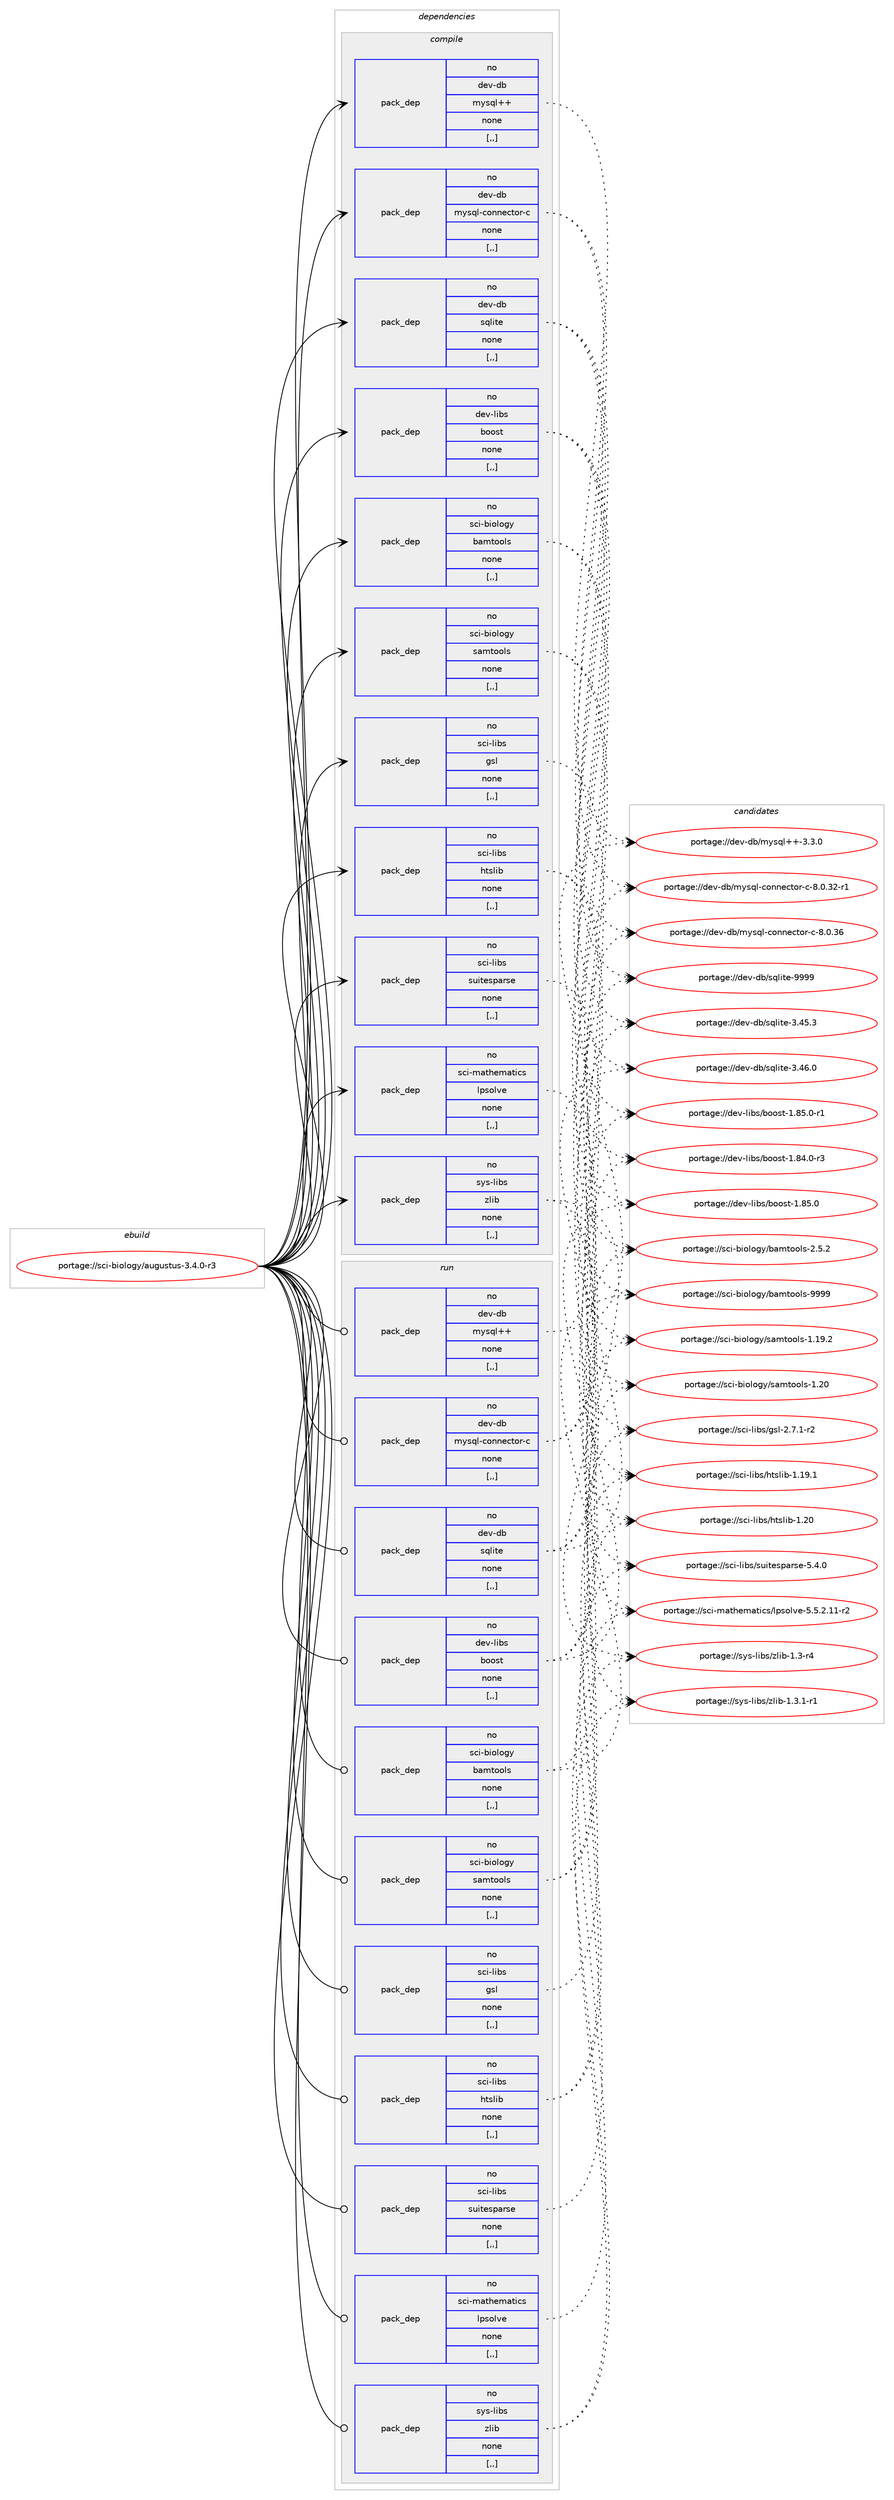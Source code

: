 digraph prolog {

# *************
# Graph options
# *************

newrank=true;
concentrate=true;
compound=true;
graph [rankdir=LR,fontname=Helvetica,fontsize=10,ranksep=1.5];#, ranksep=2.5, nodesep=0.2];
edge  [arrowhead=vee];
node  [fontname=Helvetica,fontsize=10];

# **********
# The ebuild
# **********

subgraph cluster_leftcol {
color=gray;
rank=same;
label=<<i>ebuild</i>>;
id [label="portage://sci-biology/augustus-3.4.0-r3", color=red, width=4, href="../sci-biology/augustus-3.4.0-r3.svg"];
}

# ****************
# The dependencies
# ****************

subgraph cluster_midcol {
color=gray;
label=<<i>dependencies</i>>;
subgraph cluster_compile {
fillcolor="#eeeeee";
style=filled;
label=<<i>compile</i>>;
subgraph pack278872 {
dependency382962 [label=<<TABLE BORDER="0" CELLBORDER="1" CELLSPACING="0" CELLPADDING="4" WIDTH="220"><TR><TD ROWSPAN="6" CELLPADDING="30">pack_dep</TD></TR><TR><TD WIDTH="110">no</TD></TR><TR><TD>dev-db</TD></TR><TR><TD>mysql++</TD></TR><TR><TD>none</TD></TR><TR><TD>[,,]</TD></TR></TABLE>>, shape=none, color=blue];
}
id:e -> dependency382962:w [weight=20,style="solid",arrowhead="vee"];
subgraph pack278873 {
dependency382963 [label=<<TABLE BORDER="0" CELLBORDER="1" CELLSPACING="0" CELLPADDING="4" WIDTH="220"><TR><TD ROWSPAN="6" CELLPADDING="30">pack_dep</TD></TR><TR><TD WIDTH="110">no</TD></TR><TR><TD>dev-db</TD></TR><TR><TD>mysql-connector-c</TD></TR><TR><TD>none</TD></TR><TR><TD>[,,]</TD></TR></TABLE>>, shape=none, color=blue];
}
id:e -> dependency382963:w [weight=20,style="solid",arrowhead="vee"];
subgraph pack278874 {
dependency382964 [label=<<TABLE BORDER="0" CELLBORDER="1" CELLSPACING="0" CELLPADDING="4" WIDTH="220"><TR><TD ROWSPAN="6" CELLPADDING="30">pack_dep</TD></TR><TR><TD WIDTH="110">no</TD></TR><TR><TD>dev-db</TD></TR><TR><TD>sqlite</TD></TR><TR><TD>none</TD></TR><TR><TD>[,,]</TD></TR></TABLE>>, shape=none, color=blue];
}
id:e -> dependency382964:w [weight=20,style="solid",arrowhead="vee"];
subgraph pack278875 {
dependency382965 [label=<<TABLE BORDER="0" CELLBORDER="1" CELLSPACING="0" CELLPADDING="4" WIDTH="220"><TR><TD ROWSPAN="6" CELLPADDING="30">pack_dep</TD></TR><TR><TD WIDTH="110">no</TD></TR><TR><TD>dev-libs</TD></TR><TR><TD>boost</TD></TR><TR><TD>none</TD></TR><TR><TD>[,,]</TD></TR></TABLE>>, shape=none, color=blue];
}
id:e -> dependency382965:w [weight=20,style="solid",arrowhead="vee"];
subgraph pack278876 {
dependency382966 [label=<<TABLE BORDER="0" CELLBORDER="1" CELLSPACING="0" CELLPADDING="4" WIDTH="220"><TR><TD ROWSPAN="6" CELLPADDING="30">pack_dep</TD></TR><TR><TD WIDTH="110">no</TD></TR><TR><TD>sci-biology</TD></TR><TR><TD>bamtools</TD></TR><TR><TD>none</TD></TR><TR><TD>[,,]</TD></TR></TABLE>>, shape=none, color=blue];
}
id:e -> dependency382966:w [weight=20,style="solid",arrowhead="vee"];
subgraph pack278877 {
dependency382967 [label=<<TABLE BORDER="0" CELLBORDER="1" CELLSPACING="0" CELLPADDING="4" WIDTH="220"><TR><TD ROWSPAN="6" CELLPADDING="30">pack_dep</TD></TR><TR><TD WIDTH="110">no</TD></TR><TR><TD>sci-biology</TD></TR><TR><TD>samtools</TD></TR><TR><TD>none</TD></TR><TR><TD>[,,]</TD></TR></TABLE>>, shape=none, color=blue];
}
id:e -> dependency382967:w [weight=20,style="solid",arrowhead="vee"];
subgraph pack278878 {
dependency382968 [label=<<TABLE BORDER="0" CELLBORDER="1" CELLSPACING="0" CELLPADDING="4" WIDTH="220"><TR><TD ROWSPAN="6" CELLPADDING="30">pack_dep</TD></TR><TR><TD WIDTH="110">no</TD></TR><TR><TD>sci-libs</TD></TR><TR><TD>gsl</TD></TR><TR><TD>none</TD></TR><TR><TD>[,,]</TD></TR></TABLE>>, shape=none, color=blue];
}
id:e -> dependency382968:w [weight=20,style="solid",arrowhead="vee"];
subgraph pack278879 {
dependency382969 [label=<<TABLE BORDER="0" CELLBORDER="1" CELLSPACING="0" CELLPADDING="4" WIDTH="220"><TR><TD ROWSPAN="6" CELLPADDING="30">pack_dep</TD></TR><TR><TD WIDTH="110">no</TD></TR><TR><TD>sci-libs</TD></TR><TR><TD>htslib</TD></TR><TR><TD>none</TD></TR><TR><TD>[,,]</TD></TR></TABLE>>, shape=none, color=blue];
}
id:e -> dependency382969:w [weight=20,style="solid",arrowhead="vee"];
subgraph pack278880 {
dependency382970 [label=<<TABLE BORDER="0" CELLBORDER="1" CELLSPACING="0" CELLPADDING="4" WIDTH="220"><TR><TD ROWSPAN="6" CELLPADDING="30">pack_dep</TD></TR><TR><TD WIDTH="110">no</TD></TR><TR><TD>sci-libs</TD></TR><TR><TD>suitesparse</TD></TR><TR><TD>none</TD></TR><TR><TD>[,,]</TD></TR></TABLE>>, shape=none, color=blue];
}
id:e -> dependency382970:w [weight=20,style="solid",arrowhead="vee"];
subgraph pack278881 {
dependency382971 [label=<<TABLE BORDER="0" CELLBORDER="1" CELLSPACING="0" CELLPADDING="4" WIDTH="220"><TR><TD ROWSPAN="6" CELLPADDING="30">pack_dep</TD></TR><TR><TD WIDTH="110">no</TD></TR><TR><TD>sci-mathematics</TD></TR><TR><TD>lpsolve</TD></TR><TR><TD>none</TD></TR><TR><TD>[,,]</TD></TR></TABLE>>, shape=none, color=blue];
}
id:e -> dependency382971:w [weight=20,style="solid",arrowhead="vee"];
subgraph pack278882 {
dependency382972 [label=<<TABLE BORDER="0" CELLBORDER="1" CELLSPACING="0" CELLPADDING="4" WIDTH="220"><TR><TD ROWSPAN="6" CELLPADDING="30">pack_dep</TD></TR><TR><TD WIDTH="110">no</TD></TR><TR><TD>sys-libs</TD></TR><TR><TD>zlib</TD></TR><TR><TD>none</TD></TR><TR><TD>[,,]</TD></TR></TABLE>>, shape=none, color=blue];
}
id:e -> dependency382972:w [weight=20,style="solid",arrowhead="vee"];
}
subgraph cluster_compileandrun {
fillcolor="#eeeeee";
style=filled;
label=<<i>compile and run</i>>;
}
subgraph cluster_run {
fillcolor="#eeeeee";
style=filled;
label=<<i>run</i>>;
subgraph pack278883 {
dependency382973 [label=<<TABLE BORDER="0" CELLBORDER="1" CELLSPACING="0" CELLPADDING="4" WIDTH="220"><TR><TD ROWSPAN="6" CELLPADDING="30">pack_dep</TD></TR><TR><TD WIDTH="110">no</TD></TR><TR><TD>dev-db</TD></TR><TR><TD>mysql++</TD></TR><TR><TD>none</TD></TR><TR><TD>[,,]</TD></TR></TABLE>>, shape=none, color=blue];
}
id:e -> dependency382973:w [weight=20,style="solid",arrowhead="odot"];
subgraph pack278884 {
dependency382974 [label=<<TABLE BORDER="0" CELLBORDER="1" CELLSPACING="0" CELLPADDING="4" WIDTH="220"><TR><TD ROWSPAN="6" CELLPADDING="30">pack_dep</TD></TR><TR><TD WIDTH="110">no</TD></TR><TR><TD>dev-db</TD></TR><TR><TD>mysql-connector-c</TD></TR><TR><TD>none</TD></TR><TR><TD>[,,]</TD></TR></TABLE>>, shape=none, color=blue];
}
id:e -> dependency382974:w [weight=20,style="solid",arrowhead="odot"];
subgraph pack278885 {
dependency382975 [label=<<TABLE BORDER="0" CELLBORDER="1" CELLSPACING="0" CELLPADDING="4" WIDTH="220"><TR><TD ROWSPAN="6" CELLPADDING="30">pack_dep</TD></TR><TR><TD WIDTH="110">no</TD></TR><TR><TD>dev-db</TD></TR><TR><TD>sqlite</TD></TR><TR><TD>none</TD></TR><TR><TD>[,,]</TD></TR></TABLE>>, shape=none, color=blue];
}
id:e -> dependency382975:w [weight=20,style="solid",arrowhead="odot"];
subgraph pack278886 {
dependency382976 [label=<<TABLE BORDER="0" CELLBORDER="1" CELLSPACING="0" CELLPADDING="4" WIDTH="220"><TR><TD ROWSPAN="6" CELLPADDING="30">pack_dep</TD></TR><TR><TD WIDTH="110">no</TD></TR><TR><TD>dev-libs</TD></TR><TR><TD>boost</TD></TR><TR><TD>none</TD></TR><TR><TD>[,,]</TD></TR></TABLE>>, shape=none, color=blue];
}
id:e -> dependency382976:w [weight=20,style="solid",arrowhead="odot"];
subgraph pack278887 {
dependency382977 [label=<<TABLE BORDER="0" CELLBORDER="1" CELLSPACING="0" CELLPADDING="4" WIDTH="220"><TR><TD ROWSPAN="6" CELLPADDING="30">pack_dep</TD></TR><TR><TD WIDTH="110">no</TD></TR><TR><TD>sci-biology</TD></TR><TR><TD>bamtools</TD></TR><TR><TD>none</TD></TR><TR><TD>[,,]</TD></TR></TABLE>>, shape=none, color=blue];
}
id:e -> dependency382977:w [weight=20,style="solid",arrowhead="odot"];
subgraph pack278888 {
dependency382978 [label=<<TABLE BORDER="0" CELLBORDER="1" CELLSPACING="0" CELLPADDING="4" WIDTH="220"><TR><TD ROWSPAN="6" CELLPADDING="30">pack_dep</TD></TR><TR><TD WIDTH="110">no</TD></TR><TR><TD>sci-biology</TD></TR><TR><TD>samtools</TD></TR><TR><TD>none</TD></TR><TR><TD>[,,]</TD></TR></TABLE>>, shape=none, color=blue];
}
id:e -> dependency382978:w [weight=20,style="solid",arrowhead="odot"];
subgraph pack278889 {
dependency382979 [label=<<TABLE BORDER="0" CELLBORDER="1" CELLSPACING="0" CELLPADDING="4" WIDTH="220"><TR><TD ROWSPAN="6" CELLPADDING="30">pack_dep</TD></TR><TR><TD WIDTH="110">no</TD></TR><TR><TD>sci-libs</TD></TR><TR><TD>gsl</TD></TR><TR><TD>none</TD></TR><TR><TD>[,,]</TD></TR></TABLE>>, shape=none, color=blue];
}
id:e -> dependency382979:w [weight=20,style="solid",arrowhead="odot"];
subgraph pack278890 {
dependency382980 [label=<<TABLE BORDER="0" CELLBORDER="1" CELLSPACING="0" CELLPADDING="4" WIDTH="220"><TR><TD ROWSPAN="6" CELLPADDING="30">pack_dep</TD></TR><TR><TD WIDTH="110">no</TD></TR><TR><TD>sci-libs</TD></TR><TR><TD>htslib</TD></TR><TR><TD>none</TD></TR><TR><TD>[,,]</TD></TR></TABLE>>, shape=none, color=blue];
}
id:e -> dependency382980:w [weight=20,style="solid",arrowhead="odot"];
subgraph pack278891 {
dependency382981 [label=<<TABLE BORDER="0" CELLBORDER="1" CELLSPACING="0" CELLPADDING="4" WIDTH="220"><TR><TD ROWSPAN="6" CELLPADDING="30">pack_dep</TD></TR><TR><TD WIDTH="110">no</TD></TR><TR><TD>sci-libs</TD></TR><TR><TD>suitesparse</TD></TR><TR><TD>none</TD></TR><TR><TD>[,,]</TD></TR></TABLE>>, shape=none, color=blue];
}
id:e -> dependency382981:w [weight=20,style="solid",arrowhead="odot"];
subgraph pack278892 {
dependency382982 [label=<<TABLE BORDER="0" CELLBORDER="1" CELLSPACING="0" CELLPADDING="4" WIDTH="220"><TR><TD ROWSPAN="6" CELLPADDING="30">pack_dep</TD></TR><TR><TD WIDTH="110">no</TD></TR><TR><TD>sci-mathematics</TD></TR><TR><TD>lpsolve</TD></TR><TR><TD>none</TD></TR><TR><TD>[,,]</TD></TR></TABLE>>, shape=none, color=blue];
}
id:e -> dependency382982:w [weight=20,style="solid",arrowhead="odot"];
subgraph pack278893 {
dependency382983 [label=<<TABLE BORDER="0" CELLBORDER="1" CELLSPACING="0" CELLPADDING="4" WIDTH="220"><TR><TD ROWSPAN="6" CELLPADDING="30">pack_dep</TD></TR><TR><TD WIDTH="110">no</TD></TR><TR><TD>sys-libs</TD></TR><TR><TD>zlib</TD></TR><TR><TD>none</TD></TR><TR><TD>[,,]</TD></TR></TABLE>>, shape=none, color=blue];
}
id:e -> dependency382983:w [weight=20,style="solid",arrowhead="odot"];
}
}

# **************
# The candidates
# **************

subgraph cluster_choices {
rank=same;
color=gray;
label=<<i>candidates</i>>;

subgraph choice278872 {
color=black;
nodesep=1;
choice1001011184510098471091211151131084343455146514648 [label="portage://dev-db/mysql++-3.3.0", color=red, width=4,href="../dev-db/mysql++-3.3.0.svg"];
dependency382962:e -> choice1001011184510098471091211151131084343455146514648:w [style=dotted,weight="100"];
}
subgraph choice278873 {
color=black;
nodesep=1;
choice1001011184510098471091211151131084599111110110101991161111144599455646484651504511449 [label="portage://dev-db/mysql-connector-c-8.0.32-r1", color=red, width=4,href="../dev-db/mysql-connector-c-8.0.32-r1.svg"];
choice100101118451009847109121115113108459911111011010199116111114459945564648465154 [label="portage://dev-db/mysql-connector-c-8.0.36", color=red, width=4,href="../dev-db/mysql-connector-c-8.0.36.svg"];
dependency382963:e -> choice1001011184510098471091211151131084599111110110101991161111144599455646484651504511449:w [style=dotted,weight="100"];
dependency382963:e -> choice100101118451009847109121115113108459911111011010199116111114459945564648465154:w [style=dotted,weight="100"];
}
subgraph choice278874 {
color=black;
nodesep=1;
choice10010111845100984711511310810511610145514652534651 [label="portage://dev-db/sqlite-3.45.3", color=red, width=4,href="../dev-db/sqlite-3.45.3.svg"];
choice10010111845100984711511310810511610145514652544648 [label="portage://dev-db/sqlite-3.46.0", color=red, width=4,href="../dev-db/sqlite-3.46.0.svg"];
choice1001011184510098471151131081051161014557575757 [label="portage://dev-db/sqlite-9999", color=red, width=4,href="../dev-db/sqlite-9999.svg"];
dependency382964:e -> choice10010111845100984711511310810511610145514652534651:w [style=dotted,weight="100"];
dependency382964:e -> choice10010111845100984711511310810511610145514652544648:w [style=dotted,weight="100"];
dependency382964:e -> choice1001011184510098471151131081051161014557575757:w [style=dotted,weight="100"];
}
subgraph choice278875 {
color=black;
nodesep=1;
choice10010111845108105981154798111111115116454946565246484511451 [label="portage://dev-libs/boost-1.84.0-r3", color=red, width=4,href="../dev-libs/boost-1.84.0-r3.svg"];
choice1001011184510810598115479811111111511645494656534648 [label="portage://dev-libs/boost-1.85.0", color=red, width=4,href="../dev-libs/boost-1.85.0.svg"];
choice10010111845108105981154798111111115116454946565346484511449 [label="portage://dev-libs/boost-1.85.0-r1", color=red, width=4,href="../dev-libs/boost-1.85.0-r1.svg"];
dependency382965:e -> choice10010111845108105981154798111111115116454946565246484511451:w [style=dotted,weight="100"];
dependency382965:e -> choice1001011184510810598115479811111111511645494656534648:w [style=dotted,weight="100"];
dependency382965:e -> choice10010111845108105981154798111111115116454946565346484511449:w [style=dotted,weight="100"];
}
subgraph choice278876 {
color=black;
nodesep=1;
choice115991054598105111108111103121479897109116111111108115455046534650 [label="portage://sci-biology/bamtools-2.5.2", color=red, width=4,href="../sci-biology/bamtools-2.5.2.svg"];
choice1159910545981051111081111031214798971091161111111081154557575757 [label="portage://sci-biology/bamtools-9999", color=red, width=4,href="../sci-biology/bamtools-9999.svg"];
dependency382966:e -> choice115991054598105111108111103121479897109116111111108115455046534650:w [style=dotted,weight="100"];
dependency382966:e -> choice1159910545981051111081111031214798971091161111111081154557575757:w [style=dotted,weight="100"];
}
subgraph choice278877 {
color=black;
nodesep=1;
choice115991054598105111108111103121471159710911611111110811545494649574650 [label="portage://sci-biology/samtools-1.19.2", color=red, width=4,href="../sci-biology/samtools-1.19.2.svg"];
choice11599105459810511110811110312147115971091161111111081154549465048 [label="portage://sci-biology/samtools-1.20", color=red, width=4,href="../sci-biology/samtools-1.20.svg"];
dependency382967:e -> choice115991054598105111108111103121471159710911611111110811545494649574650:w [style=dotted,weight="100"];
dependency382967:e -> choice11599105459810511110811110312147115971091161111111081154549465048:w [style=dotted,weight="100"];
}
subgraph choice278878 {
color=black;
nodesep=1;
choice115991054510810598115471031151084550465546494511450 [label="portage://sci-libs/gsl-2.7.1-r2", color=red, width=4,href="../sci-libs/gsl-2.7.1-r2.svg"];
dependency382968:e -> choice115991054510810598115471031151084550465546494511450:w [style=dotted,weight="100"];
}
subgraph choice278879 {
color=black;
nodesep=1;
choice115991054510810598115471041161151081059845494649574649 [label="portage://sci-libs/htslib-1.19.1", color=red, width=4,href="../sci-libs/htslib-1.19.1.svg"];
choice11599105451081059811547104116115108105984549465048 [label="portage://sci-libs/htslib-1.20", color=red, width=4,href="../sci-libs/htslib-1.20.svg"];
dependency382969:e -> choice115991054510810598115471041161151081059845494649574649:w [style=dotted,weight="100"];
dependency382969:e -> choice11599105451081059811547104116115108105984549465048:w [style=dotted,weight="100"];
}
subgraph choice278880 {
color=black;
nodesep=1;
choice1159910545108105981154711511710511610111511297114115101455346524648 [label="portage://sci-libs/suitesparse-5.4.0", color=red, width=4,href="../sci-libs/suitesparse-5.4.0.svg"];
dependency382970:e -> choice1159910545108105981154711511710511610111511297114115101455346524648:w [style=dotted,weight="100"];
}
subgraph choice278881 {
color=black;
nodesep=1;
choice1159910545109971161041011099711610599115471081121151111081181014553465346504649494511450 [label="portage://sci-mathematics/lpsolve-5.5.2.11-r2", color=red, width=4,href="../sci-mathematics/lpsolve-5.5.2.11-r2.svg"];
dependency382971:e -> choice1159910545109971161041011099711610599115471081121151111081181014553465346504649494511450:w [style=dotted,weight="100"];
}
subgraph choice278882 {
color=black;
nodesep=1;
choice11512111545108105981154712210810598454946514511452 [label="portage://sys-libs/zlib-1.3-r4", color=red, width=4,href="../sys-libs/zlib-1.3-r4.svg"];
choice115121115451081059811547122108105984549465146494511449 [label="portage://sys-libs/zlib-1.3.1-r1", color=red, width=4,href="../sys-libs/zlib-1.3.1-r1.svg"];
dependency382972:e -> choice11512111545108105981154712210810598454946514511452:w [style=dotted,weight="100"];
dependency382972:e -> choice115121115451081059811547122108105984549465146494511449:w [style=dotted,weight="100"];
}
subgraph choice278883 {
color=black;
nodesep=1;
choice1001011184510098471091211151131084343455146514648 [label="portage://dev-db/mysql++-3.3.0", color=red, width=4,href="../dev-db/mysql++-3.3.0.svg"];
dependency382973:e -> choice1001011184510098471091211151131084343455146514648:w [style=dotted,weight="100"];
}
subgraph choice278884 {
color=black;
nodesep=1;
choice1001011184510098471091211151131084599111110110101991161111144599455646484651504511449 [label="portage://dev-db/mysql-connector-c-8.0.32-r1", color=red, width=4,href="../dev-db/mysql-connector-c-8.0.32-r1.svg"];
choice100101118451009847109121115113108459911111011010199116111114459945564648465154 [label="portage://dev-db/mysql-connector-c-8.0.36", color=red, width=4,href="../dev-db/mysql-connector-c-8.0.36.svg"];
dependency382974:e -> choice1001011184510098471091211151131084599111110110101991161111144599455646484651504511449:w [style=dotted,weight="100"];
dependency382974:e -> choice100101118451009847109121115113108459911111011010199116111114459945564648465154:w [style=dotted,weight="100"];
}
subgraph choice278885 {
color=black;
nodesep=1;
choice10010111845100984711511310810511610145514652534651 [label="portage://dev-db/sqlite-3.45.3", color=red, width=4,href="../dev-db/sqlite-3.45.3.svg"];
choice10010111845100984711511310810511610145514652544648 [label="portage://dev-db/sqlite-3.46.0", color=red, width=4,href="../dev-db/sqlite-3.46.0.svg"];
choice1001011184510098471151131081051161014557575757 [label="portage://dev-db/sqlite-9999", color=red, width=4,href="../dev-db/sqlite-9999.svg"];
dependency382975:e -> choice10010111845100984711511310810511610145514652534651:w [style=dotted,weight="100"];
dependency382975:e -> choice10010111845100984711511310810511610145514652544648:w [style=dotted,weight="100"];
dependency382975:e -> choice1001011184510098471151131081051161014557575757:w [style=dotted,weight="100"];
}
subgraph choice278886 {
color=black;
nodesep=1;
choice10010111845108105981154798111111115116454946565246484511451 [label="portage://dev-libs/boost-1.84.0-r3", color=red, width=4,href="../dev-libs/boost-1.84.0-r3.svg"];
choice1001011184510810598115479811111111511645494656534648 [label="portage://dev-libs/boost-1.85.0", color=red, width=4,href="../dev-libs/boost-1.85.0.svg"];
choice10010111845108105981154798111111115116454946565346484511449 [label="portage://dev-libs/boost-1.85.0-r1", color=red, width=4,href="../dev-libs/boost-1.85.0-r1.svg"];
dependency382976:e -> choice10010111845108105981154798111111115116454946565246484511451:w [style=dotted,weight="100"];
dependency382976:e -> choice1001011184510810598115479811111111511645494656534648:w [style=dotted,weight="100"];
dependency382976:e -> choice10010111845108105981154798111111115116454946565346484511449:w [style=dotted,weight="100"];
}
subgraph choice278887 {
color=black;
nodesep=1;
choice115991054598105111108111103121479897109116111111108115455046534650 [label="portage://sci-biology/bamtools-2.5.2", color=red, width=4,href="../sci-biology/bamtools-2.5.2.svg"];
choice1159910545981051111081111031214798971091161111111081154557575757 [label="portage://sci-biology/bamtools-9999", color=red, width=4,href="../sci-biology/bamtools-9999.svg"];
dependency382977:e -> choice115991054598105111108111103121479897109116111111108115455046534650:w [style=dotted,weight="100"];
dependency382977:e -> choice1159910545981051111081111031214798971091161111111081154557575757:w [style=dotted,weight="100"];
}
subgraph choice278888 {
color=black;
nodesep=1;
choice115991054598105111108111103121471159710911611111110811545494649574650 [label="portage://sci-biology/samtools-1.19.2", color=red, width=4,href="../sci-biology/samtools-1.19.2.svg"];
choice11599105459810511110811110312147115971091161111111081154549465048 [label="portage://sci-biology/samtools-1.20", color=red, width=4,href="../sci-biology/samtools-1.20.svg"];
dependency382978:e -> choice115991054598105111108111103121471159710911611111110811545494649574650:w [style=dotted,weight="100"];
dependency382978:e -> choice11599105459810511110811110312147115971091161111111081154549465048:w [style=dotted,weight="100"];
}
subgraph choice278889 {
color=black;
nodesep=1;
choice115991054510810598115471031151084550465546494511450 [label="portage://sci-libs/gsl-2.7.1-r2", color=red, width=4,href="../sci-libs/gsl-2.7.1-r2.svg"];
dependency382979:e -> choice115991054510810598115471031151084550465546494511450:w [style=dotted,weight="100"];
}
subgraph choice278890 {
color=black;
nodesep=1;
choice115991054510810598115471041161151081059845494649574649 [label="portage://sci-libs/htslib-1.19.1", color=red, width=4,href="../sci-libs/htslib-1.19.1.svg"];
choice11599105451081059811547104116115108105984549465048 [label="portage://sci-libs/htslib-1.20", color=red, width=4,href="../sci-libs/htslib-1.20.svg"];
dependency382980:e -> choice115991054510810598115471041161151081059845494649574649:w [style=dotted,weight="100"];
dependency382980:e -> choice11599105451081059811547104116115108105984549465048:w [style=dotted,weight="100"];
}
subgraph choice278891 {
color=black;
nodesep=1;
choice1159910545108105981154711511710511610111511297114115101455346524648 [label="portage://sci-libs/suitesparse-5.4.0", color=red, width=4,href="../sci-libs/suitesparse-5.4.0.svg"];
dependency382981:e -> choice1159910545108105981154711511710511610111511297114115101455346524648:w [style=dotted,weight="100"];
}
subgraph choice278892 {
color=black;
nodesep=1;
choice1159910545109971161041011099711610599115471081121151111081181014553465346504649494511450 [label="portage://sci-mathematics/lpsolve-5.5.2.11-r2", color=red, width=4,href="../sci-mathematics/lpsolve-5.5.2.11-r2.svg"];
dependency382982:e -> choice1159910545109971161041011099711610599115471081121151111081181014553465346504649494511450:w [style=dotted,weight="100"];
}
subgraph choice278893 {
color=black;
nodesep=1;
choice11512111545108105981154712210810598454946514511452 [label="portage://sys-libs/zlib-1.3-r4", color=red, width=4,href="../sys-libs/zlib-1.3-r4.svg"];
choice115121115451081059811547122108105984549465146494511449 [label="portage://sys-libs/zlib-1.3.1-r1", color=red, width=4,href="../sys-libs/zlib-1.3.1-r1.svg"];
dependency382983:e -> choice11512111545108105981154712210810598454946514511452:w [style=dotted,weight="100"];
dependency382983:e -> choice115121115451081059811547122108105984549465146494511449:w [style=dotted,weight="100"];
}
}

}
